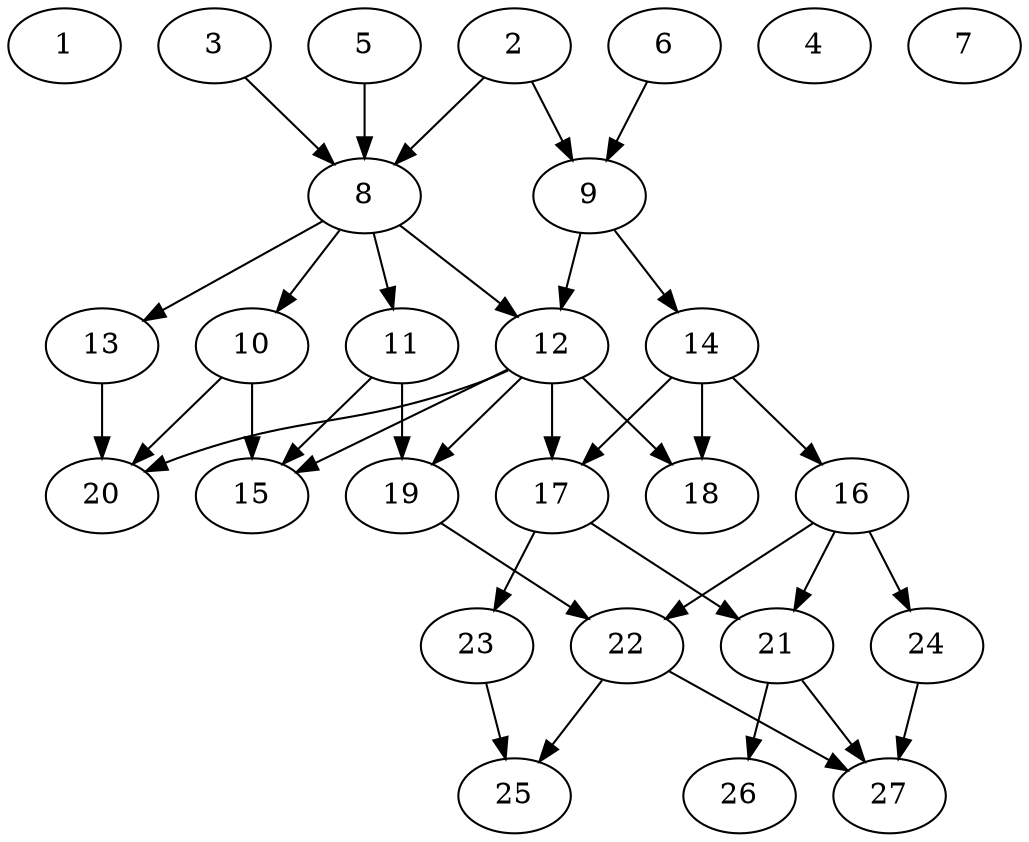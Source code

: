 // DAG (tier=2-normal, mode=compute, n=27, ccr=0.364, fat=0.502, density=0.596, regular=0.534, jump=0.130, mindata=524288, maxdata=8388608)
// DAG automatically generated by daggen at Sun Aug 24 16:33:33 2025
// /home/ermia/Project/Environments/daggen/bin/daggen --dot --ccr 0.364 --fat 0.502 --regular 0.534 --density 0.596 --jump 0.130 --mindata 524288 --maxdata 8388608 -n 27 
digraph G {
  1 [size="116168554348281856000", alpha="0.09", expect_size="58084277174140928000"]
  2 [size="381769269071497344", alpha="0.07", expect_size="190884634535748672"]
  2 -> 8 [size ="347149866893312"]
  2 -> 9 [size ="347149866893312"]
  3 [size="515363331131598464", alpha="0.00", expect_size="257681665565799232"]
  3 -> 8 [size ="182633048834048"]
  4 [size="27794217700351680", alpha="0.02", expect_size="13897108850175840"]
  5 [size="7153149164116403", alpha="0.11", expect_size="3576574582058201"]
  5 -> 8 [size ="286784772636672"]
  6 [size="1107026730149824", alpha="0.05", expect_size="553513365074912"]
  6 -> 9 [size ="60385302413312"]
  7 [size="23734314432793408", alpha="0.09", expect_size="11867157216396704"]
  8 [size="857635438416488576", alpha="0.07", expect_size="428817719208244288"]
  8 -> 10 [size ="354527748292608"]
  8 -> 11 [size ="354527748292608"]
  8 -> 12 [size ="354527748292608"]
  8 -> 13 [size ="354527748292608"]
  9 [size="7100561409380974592", alpha="0.19", expect_size="3550280704690487296"]
  9 -> 12 [size ="29554148114432"]
  9 -> 14 [size ="29554148114432"]
  10 [size="137874319408627712000", alpha="0.03", expect_size="68937159704313856000"]
  10 -> 15 [size ="213507060531200"]
  10 -> 20 [size ="213507060531200"]
  11 [size="15904218465808076", alpha="0.16", expect_size="7952109232904038"]
  11 -> 15 [size ="265232089874432"]
  11 -> 19 [size ="265232089874432"]
  12 [size="1364553334102620", alpha="0.01", expect_size="682276667051310"]
  12 -> 15 [size ="90523356364800"]
  12 -> 17 [size ="90523356364800"]
  12 -> 18 [size ="90523356364800"]
  12 -> 19 [size ="90523356364800"]
  12 -> 20 [size ="90523356364800"]
  13 [size="4546583559005497", alpha="0.14", expect_size="2273291779502748"]
  13 -> 20 [size ="121450476339200"]
  14 [size="227893119859818496000", alpha="0.11", expect_size="113946559929909248000"]
  14 -> 16 [size ="298476948684800"]
  14 -> 17 [size ="298476948684800"]
  14 -> 18 [size ="298476948684800"]
  15 [size="47552500153112854528", alpha="0.03", expect_size="23776250076556427264"]
  16 [size="691620274326806", alpha="0.06", expect_size="345810137163403"]
  16 -> 21 [size ="15220365852672"]
  16 -> 22 [size ="15220365852672"]
  16 -> 24 [size ="15220365852672"]
  17 [size="539105106089903915008", alpha="0.11", expect_size="269552553044951957504"]
  17 -> 21 [size ="529914272940032"]
  17 -> 23 [size ="529914272940032"]
  18 [size="878298650343793920", alpha="0.12", expect_size="439149325171896960"]
  19 [size="309287727139530944", alpha="0.16", expect_size="154643863569765472"]
  19 -> 22 [size ="127918093107200"]
  20 [size="538291567334749372416", alpha="0.08", expect_size="269145783667374686208"]
  21 [size="688229757059991680", alpha="0.11", expect_size="344114878529995840"]
  21 -> 26 [size ="427168857325568"]
  21 -> 27 [size ="427168857325568"]
  22 [size="1948295878583568", alpha="0.08", expect_size="974147939291784"]
  22 -> 25 [size ="3867492220928"]
  22 -> 27 [size ="3867492220928"]
  23 [size="45564782201828016128", alpha="0.10", expect_size="22782391100914008064"]
  23 -> 25 [size ="102057012887552"]
  24 [size="246249668397847136", alpha="0.16", expect_size="123124834198923568"]
  24 -> 27 [size ="402048608632832"]
  25 [size="39371429881604168", alpha="0.07", expect_size="19685714940802084"]
  26 [size="85760196376109648", alpha="0.19", expect_size="42880098188054824"]
  27 [size="628228508409190016", alpha="0.17", expect_size="314114254204595008"]
}